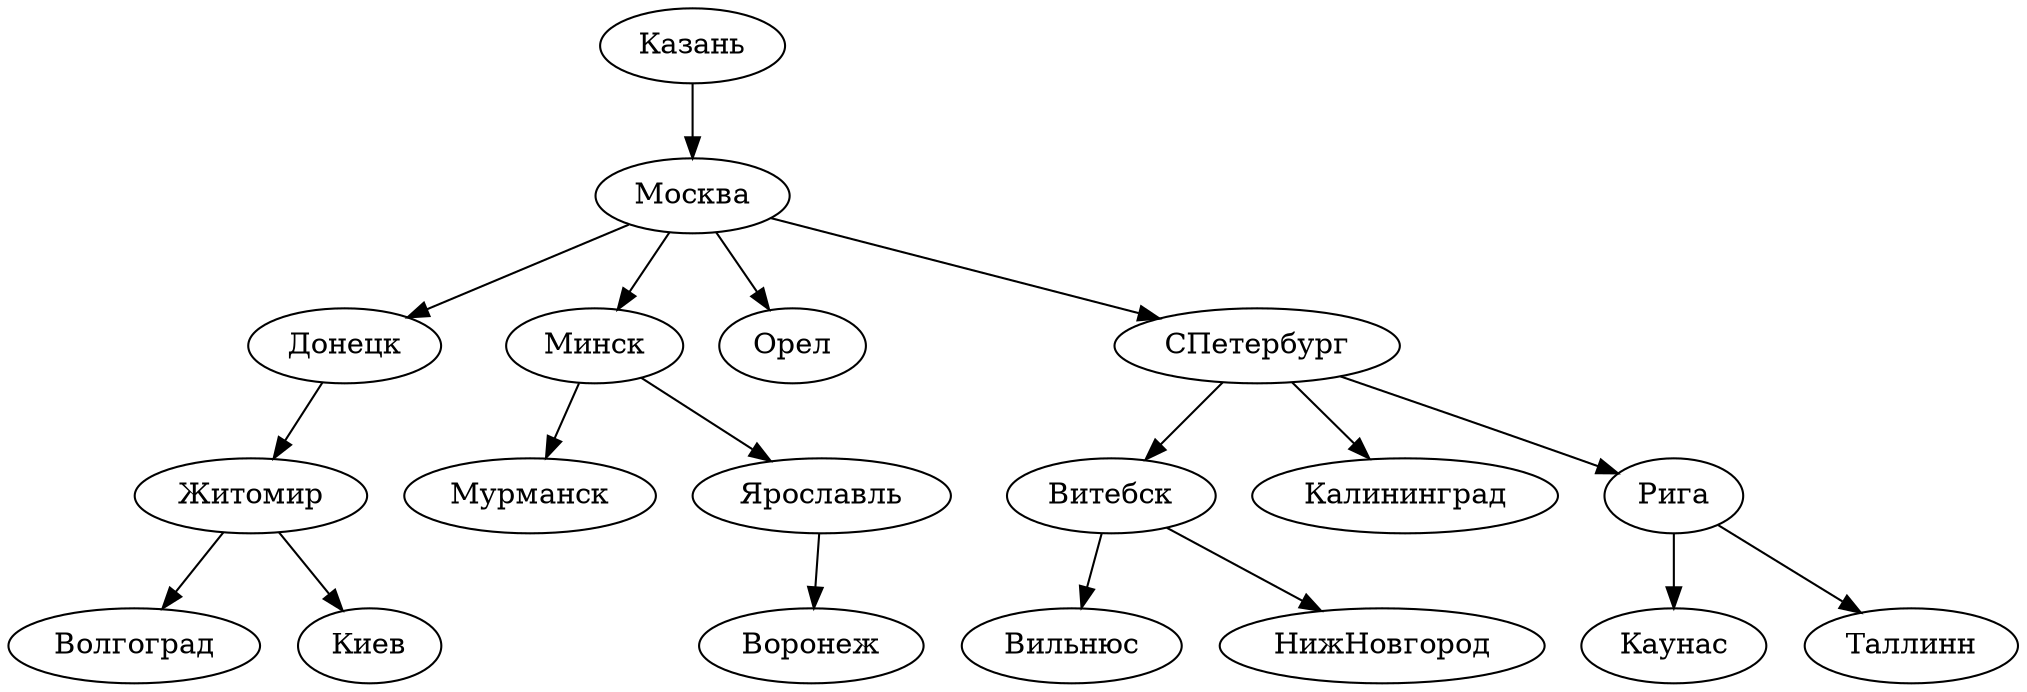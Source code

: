 digraph {
    Казань -> Москва /* FRAMES */;
    Москва -> Донецк /* FRAMES */;
    Донецк -> Житомир /* FRAMES */;
    Житомир -> Волгоград /* FRAMES */;
    Житомир -> Киев /* FRAMES */;
    Москва -> Минск /* FRAMES */;
    Минск -> Мурманск /* FRAMES */;
    Минск -> Ярославль /* FRAMES */;
    Ярославль -> Воронеж /* FRAMES */;
    Москва -> Орел /* FRAMES */;
    Москва -> СПетербург /* FRAMES */;
    СПетербург -> Витебск /* FRAMES */;
    Витебск -> Вильнюс /* FRAMES */;
    Витебск -> НижНовгород /* FRAMES */;
    СПетербург -> Калининград /* FRAMES */;
    СПетербург -> Рига /* FRAMES */;
    Рига -> Каунас /* FRAMES */;
    Рига -> Таллинн /* FRAMES */;

    Казань /* FRAMES */;
    Москва /* FRAMES */;
    Донецк /* FRAMES */;
    Житомир /* FRAMES */;
    Волгоград /* FRAMES */;
    Киев /* FRAMES */;
    Минск /* FRAMES */;
    Мурманск /* FRAMES */;
    Ярославль /* FRAMES */;
    Воронеж /* FRAMES */;
    Орел /* FRAMES */;
    СПетербург /* FRAMES */;
    Витебск /* FRAMES */;
    Вильнюс /* FRAMES */;
    НижНовгород /* FRAMES */;
    Калининград /* FRAMES */;
    Рига /* FRAMES */;
    Каунас /* FRAMES */;
    Таллинн /* FRAMES */;
}

